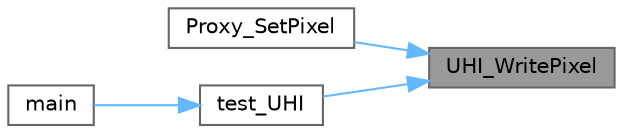 digraph "UHI_WritePixel"
{
 // LATEX_PDF_SIZE
  bgcolor="transparent";
  edge [fontname=Helvetica,fontsize=10,labelfontname=Helvetica,labelfontsize=10];
  node [fontname=Helvetica,fontsize=10,shape=box,height=0.2,width=0.4];
  rankdir="RL";
  Node1 [id="Node000001",label="UHI_WritePixel",height=0.2,width=0.4,color="gray40", fillcolor="grey60", style="filled", fontcolor="black",tooltip=" "];
  Node1 -> Node2 [id="edge1_Node000001_Node000002",dir="back",color="steelblue1",style="solid",tooltip=" "];
  Node2 [id="Node000002",label="Proxy_SetPixel",height=0.2,width=0.4,color="grey40", fillcolor="white", style="filled",URL="$d1/d5d/a00311.html#a1ec6bacb78062b9b8dde4cf3e3eeb923",tooltip=" "];
  Node1 -> Node3 [id="edge2_Node000001_Node000003",dir="back",color="steelblue1",style="solid",tooltip=" "];
  Node3 [id="Node000003",label="test_UHI",height=0.2,width=0.4,color="grey40", fillcolor="white", style="filled",URL="$d3/d5e/a00275.html#a24aa285f65de829c8a9791d901405626",tooltip=" "];
  Node3 -> Node4 [id="edge3_Node000003_Node000004",dir="back",color="steelblue1",style="solid",tooltip=" "];
  Node4 [id="Node000004",label="main",height=0.2,width=0.4,color="grey40", fillcolor="white", style="filled",URL="$d6/d2d/a00047.html#a048af25ea3eb0571ab780e44e221650e",tooltip=" "];
}
